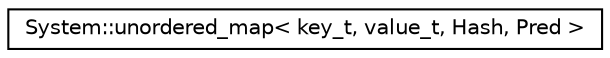 digraph G
{
  edge [fontname="Helvetica",fontsize="10",labelfontname="Helvetica",labelfontsize="10"];
  node [fontname="Helvetica",fontsize="10",shape=record];
  rankdir="LR";
  Node1 [label="System::unordered_map\< key_t, value_t, Hash, Pred \>",height=0.2,width=0.4,color="black", fillcolor="white", style="filled",URL="$class_system_1_1unordered__map.html"];
}
